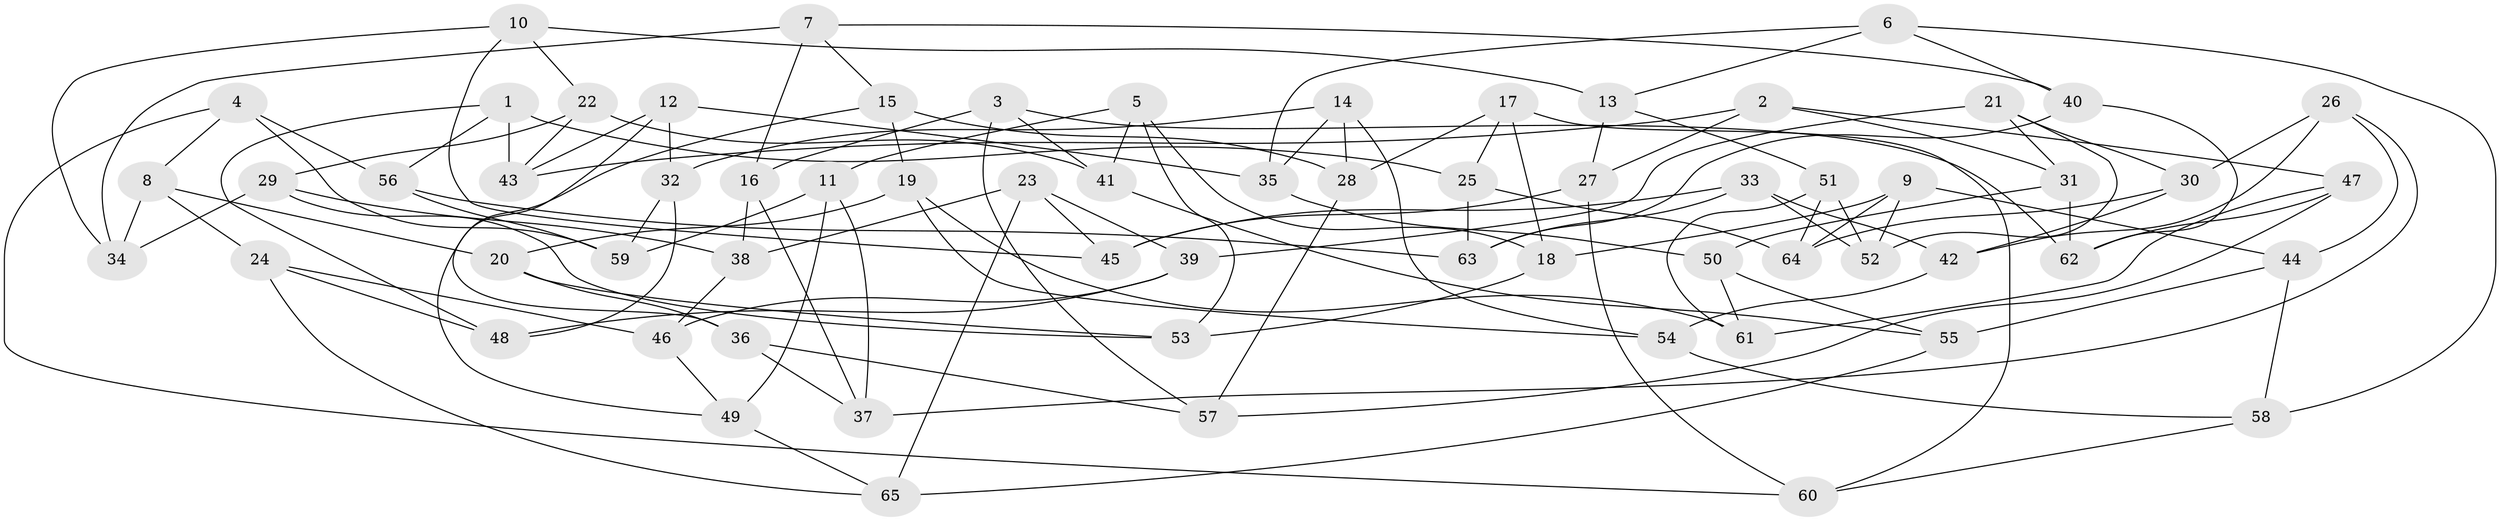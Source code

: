 // coarse degree distribution, {10: 0.05, 8: 0.25, 7: 0.25, 6: 0.35, 4: 0.05, 5: 0.05}
// Generated by graph-tools (version 1.1) at 2025/38/03/04/25 23:38:12]
// undirected, 65 vertices, 130 edges
graph export_dot {
  node [color=gray90,style=filled];
  1;
  2;
  3;
  4;
  5;
  6;
  7;
  8;
  9;
  10;
  11;
  12;
  13;
  14;
  15;
  16;
  17;
  18;
  19;
  20;
  21;
  22;
  23;
  24;
  25;
  26;
  27;
  28;
  29;
  30;
  31;
  32;
  33;
  34;
  35;
  36;
  37;
  38;
  39;
  40;
  41;
  42;
  43;
  44;
  45;
  46;
  47;
  48;
  49;
  50;
  51;
  52;
  53;
  54;
  55;
  56;
  57;
  58;
  59;
  60;
  61;
  62;
  63;
  64;
  65;
  1 -- 56;
  1 -- 48;
  1 -- 25;
  1 -- 43;
  2 -- 43;
  2 -- 47;
  2 -- 27;
  2 -- 31;
  3 -- 57;
  3 -- 41;
  3 -- 16;
  3 -- 62;
  4 -- 59;
  4 -- 60;
  4 -- 56;
  4 -- 8;
  5 -- 41;
  5 -- 18;
  5 -- 11;
  5 -- 53;
  6 -- 13;
  6 -- 35;
  6 -- 40;
  6 -- 58;
  7 -- 34;
  7 -- 15;
  7 -- 40;
  7 -- 16;
  8 -- 20;
  8 -- 34;
  8 -- 24;
  9 -- 18;
  9 -- 52;
  9 -- 44;
  9 -- 64;
  10 -- 13;
  10 -- 45;
  10 -- 22;
  10 -- 34;
  11 -- 49;
  11 -- 37;
  11 -- 59;
  12 -- 36;
  12 -- 35;
  12 -- 32;
  12 -- 43;
  13 -- 51;
  13 -- 27;
  14 -- 28;
  14 -- 32;
  14 -- 35;
  14 -- 54;
  15 -- 49;
  15 -- 19;
  15 -- 28;
  16 -- 38;
  16 -- 37;
  17 -- 25;
  17 -- 60;
  17 -- 28;
  17 -- 18;
  18 -- 53;
  19 -- 61;
  19 -- 20;
  19 -- 54;
  20 -- 53;
  20 -- 36;
  21 -- 30;
  21 -- 31;
  21 -- 39;
  21 -- 52;
  22 -- 43;
  22 -- 29;
  22 -- 41;
  23 -- 45;
  23 -- 39;
  23 -- 65;
  23 -- 38;
  24 -- 48;
  24 -- 65;
  24 -- 46;
  25 -- 63;
  25 -- 64;
  26 -- 37;
  26 -- 42;
  26 -- 30;
  26 -- 44;
  27 -- 45;
  27 -- 60;
  28 -- 57;
  29 -- 34;
  29 -- 38;
  29 -- 53;
  30 -- 64;
  30 -- 42;
  31 -- 50;
  31 -- 62;
  32 -- 48;
  32 -- 59;
  33 -- 52;
  33 -- 42;
  33 -- 63;
  33 -- 45;
  35 -- 50;
  36 -- 37;
  36 -- 57;
  38 -- 46;
  39 -- 46;
  39 -- 48;
  40 -- 62;
  40 -- 63;
  41 -- 55;
  42 -- 54;
  44 -- 58;
  44 -- 55;
  46 -- 49;
  47 -- 57;
  47 -- 61;
  47 -- 62;
  49 -- 65;
  50 -- 61;
  50 -- 55;
  51 -- 61;
  51 -- 64;
  51 -- 52;
  54 -- 58;
  55 -- 65;
  56 -- 59;
  56 -- 63;
  58 -- 60;
}
